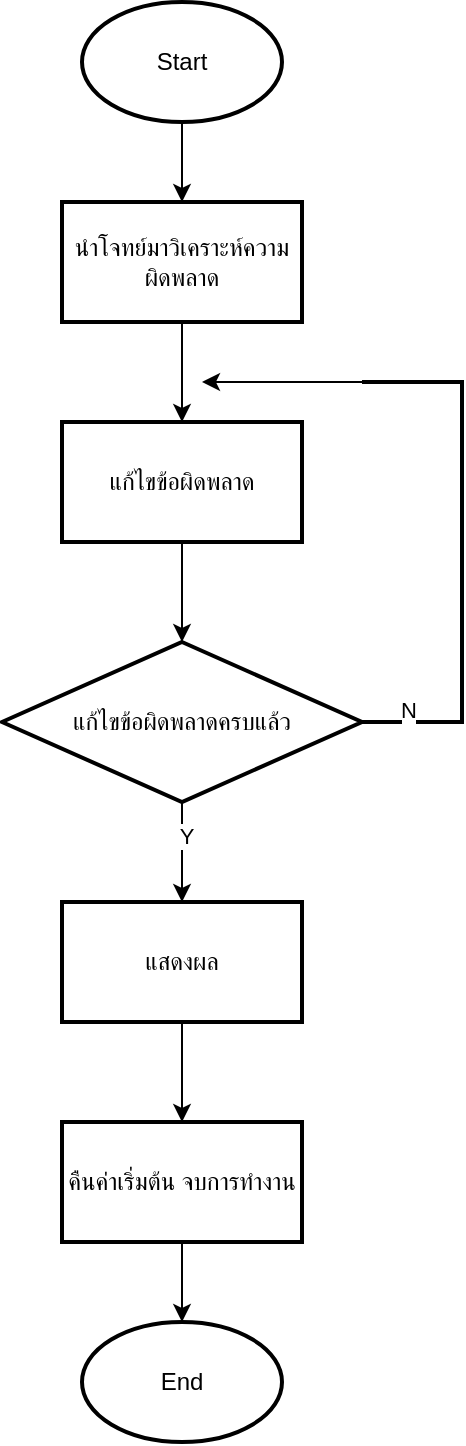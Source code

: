 <mxfile version="24.8.8">
  <diagram name="หน้า-1" id="4yE_YZneTAZk5iKF5z-X">
    <mxGraphModel dx="1050" dy="522" grid="1" gridSize="10" guides="1" tooltips="1" connect="1" arrows="1" fold="1" page="1" pageScale="1" pageWidth="827" pageHeight="1169" math="0" shadow="0">
      <root>
        <mxCell id="0" />
        <mxCell id="1" parent="0" />
        <mxCell id="UhjSe0Ne54QYWTfC9WIN-3" value="" style="edgeStyle=orthogonalEdgeStyle;rounded=0;orthogonalLoop=1;jettySize=auto;html=1;" edge="1" parent="1" source="UhjSe0Ne54QYWTfC9WIN-1" target="UhjSe0Ne54QYWTfC9WIN-2">
          <mxGeometry relative="1" as="geometry" />
        </mxCell>
        <mxCell id="UhjSe0Ne54QYWTfC9WIN-1" value="Start" style="strokeWidth=2;html=1;shape=mxgraph.flowchart.start_1;whiteSpace=wrap;" vertex="1" parent="1">
          <mxGeometry x="350" y="40" width="100" height="60" as="geometry" />
        </mxCell>
        <mxCell id="UhjSe0Ne54QYWTfC9WIN-5" value="" style="edgeStyle=orthogonalEdgeStyle;rounded=0;orthogonalLoop=1;jettySize=auto;html=1;" edge="1" parent="1" source="UhjSe0Ne54QYWTfC9WIN-2" target="UhjSe0Ne54QYWTfC9WIN-4">
          <mxGeometry relative="1" as="geometry" />
        </mxCell>
        <mxCell id="UhjSe0Ne54QYWTfC9WIN-2" value="นำโจทย์มาวิเคราะห์ความผิดพลาด" style="whiteSpace=wrap;html=1;strokeWidth=2;" vertex="1" parent="1">
          <mxGeometry x="340" y="140" width="120" height="60" as="geometry" />
        </mxCell>
        <mxCell id="UhjSe0Ne54QYWTfC9WIN-7" value="" style="edgeStyle=orthogonalEdgeStyle;rounded=0;orthogonalLoop=1;jettySize=auto;html=1;" edge="1" parent="1" source="UhjSe0Ne54QYWTfC9WIN-4" target="UhjSe0Ne54QYWTfC9WIN-6">
          <mxGeometry relative="1" as="geometry" />
        </mxCell>
        <mxCell id="UhjSe0Ne54QYWTfC9WIN-18" value="" style="edgeStyle=orthogonalEdgeStyle;rounded=0;orthogonalLoop=1;jettySize=auto;html=1;" edge="1" parent="1" source="UhjSe0Ne54QYWTfC9WIN-6" target="UhjSe0Ne54QYWTfC9WIN-17">
          <mxGeometry relative="1" as="geometry" />
        </mxCell>
        <mxCell id="UhjSe0Ne54QYWTfC9WIN-23" value="Y" style="edgeLabel;html=1;align=center;verticalAlign=middle;resizable=0;points=[];" vertex="1" connectable="0" parent="UhjSe0Ne54QYWTfC9WIN-18">
          <mxGeometry x="-0.324" y="2" relative="1" as="geometry">
            <mxPoint as="offset" />
          </mxGeometry>
        </mxCell>
        <mxCell id="UhjSe0Ne54QYWTfC9WIN-6" value="แก้ไขข้อผิดพลาดครบแล้ว" style="rhombus;whiteSpace=wrap;html=1;strokeWidth=2;" vertex="1" parent="1">
          <mxGeometry x="310" y="360" width="180" height="80" as="geometry" />
        </mxCell>
        <mxCell id="UhjSe0Ne54QYWTfC9WIN-29" value="" style="edgeStyle=orthogonalEdgeStyle;rounded=0;orthogonalLoop=1;jettySize=auto;html=1;" edge="1" parent="1" source="UhjSe0Ne54QYWTfC9WIN-17" target="UhjSe0Ne54QYWTfC9WIN-28">
          <mxGeometry relative="1" as="geometry" />
        </mxCell>
        <mxCell id="UhjSe0Ne54QYWTfC9WIN-17" value="แสดงผล" style="whiteSpace=wrap;html=1;strokeWidth=2;" vertex="1" parent="1">
          <mxGeometry x="340" y="490" width="120" height="60" as="geometry" />
        </mxCell>
        <mxCell id="UhjSe0Ne54QYWTfC9WIN-20" value="" style="strokeWidth=2;html=1;shape=mxgraph.flowchart.annotation_1;align=left;pointerEvents=1;rotation=-180;" vertex="1" parent="1">
          <mxGeometry x="490" y="230" width="50" height="170" as="geometry" />
        </mxCell>
        <mxCell id="UhjSe0Ne54QYWTfC9WIN-24" value="N" style="edgeLabel;html=1;align=center;verticalAlign=middle;resizable=0;points=[];" vertex="1" connectable="0" parent="1">
          <mxGeometry x="515" y="380" as="geometry">
            <mxPoint x="-2" y="14" as="offset" />
          </mxGeometry>
        </mxCell>
        <mxCell id="UhjSe0Ne54QYWTfC9WIN-27" value="End" style="strokeWidth=2;html=1;shape=mxgraph.flowchart.start_1;whiteSpace=wrap;" vertex="1" parent="1">
          <mxGeometry x="350" y="700" width="100" height="60" as="geometry" />
        </mxCell>
        <mxCell id="UhjSe0Ne54QYWTfC9WIN-30" value="" style="edgeStyle=orthogonalEdgeStyle;rounded=0;orthogonalLoop=1;jettySize=auto;html=1;" edge="1" parent="1" source="UhjSe0Ne54QYWTfC9WIN-28" target="UhjSe0Ne54QYWTfC9WIN-27">
          <mxGeometry relative="1" as="geometry" />
        </mxCell>
        <mxCell id="UhjSe0Ne54QYWTfC9WIN-28" value="คืนค่าเริ่มต้น จบการทำงาน" style="whiteSpace=wrap;html=1;strokeWidth=2;" vertex="1" parent="1">
          <mxGeometry x="340" y="600" width="120" height="60" as="geometry" />
        </mxCell>
        <mxCell id="UhjSe0Ne54QYWTfC9WIN-31" value="" style="edgeStyle=orthogonalEdgeStyle;rounded=0;orthogonalLoop=1;jettySize=auto;html=1;exitX=1;exitY=1;exitDx=0;exitDy=0;exitPerimeter=0;" edge="1" parent="1" source="UhjSe0Ne54QYWTfC9WIN-20">
          <mxGeometry relative="1" as="geometry">
            <mxPoint x="490" y="280" as="sourcePoint" />
            <mxPoint x="410" y="230" as="targetPoint" />
            <Array as="points">
              <mxPoint x="490" y="230" />
            </Array>
          </mxGeometry>
        </mxCell>
        <mxCell id="UhjSe0Ne54QYWTfC9WIN-4" value="แก้ไขข้อผิดพลาด" style="whiteSpace=wrap;html=1;strokeWidth=2;" vertex="1" parent="1">
          <mxGeometry x="340" y="250" width="120" height="60" as="geometry" />
        </mxCell>
        <mxCell id="UhjSe0Ne54QYWTfC9WIN-32" style="edgeStyle=orthogonalEdgeStyle;rounded=0;orthogonalLoop=1;jettySize=auto;html=1;exitX=0.5;exitY=0;exitDx=0;exitDy=0;exitPerimeter=0;" edge="1" parent="1" source="UhjSe0Ne54QYWTfC9WIN-20" target="UhjSe0Ne54QYWTfC9WIN-20">
          <mxGeometry relative="1" as="geometry" />
        </mxCell>
      </root>
    </mxGraphModel>
  </diagram>
</mxfile>
